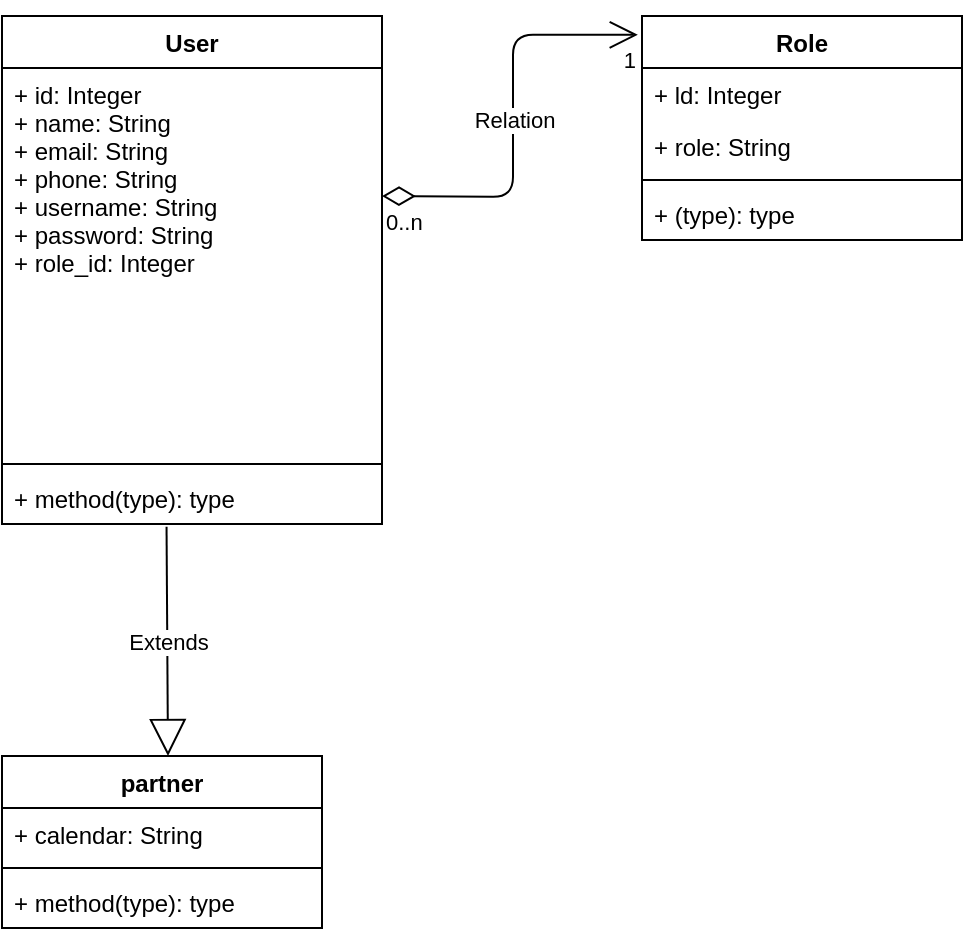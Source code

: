 <mxfile version="15.3.2" type="github">
  <diagram id="sliqrcAs1K_b2UE7N917" name="Page-1">
    <mxGraphModel dx="931" dy="555" grid="1" gridSize="10" guides="1" tooltips="1" connect="1" arrows="1" fold="1" page="1" pageScale="1" pageWidth="827" pageHeight="1169" math="0" shadow="0">
      <root>
        <mxCell id="0" />
        <mxCell id="1" parent="0" />
        <mxCell id="e4OVQBx6IscHMzTcZqmk-5" value="User" style="swimlane;fontStyle=1;align=center;verticalAlign=top;childLayout=stackLayout;horizontal=1;startSize=26;horizontalStack=0;resizeParent=1;resizeParentMax=0;resizeLast=0;collapsible=1;marginBottom=0;" vertex="1" parent="1">
          <mxGeometry x="90" y="70" width="190" height="254" as="geometry">
            <mxRectangle x="90" y="70" width="60" height="26" as="alternateBounds" />
          </mxGeometry>
        </mxCell>
        <mxCell id="e4OVQBx6IscHMzTcZqmk-6" value="+ id: Integer&#xa;+ name: String&#xa;+ email: String&#xa;+ phone: String&#xa;+ username: String&#xa;+ password: String&#xa;+ role_id: Integer" style="text;strokeColor=none;fillColor=none;align=left;verticalAlign=top;spacingLeft=4;spacingRight=4;overflow=hidden;rotatable=0;points=[[0,0.5],[1,0.5]];portConstraint=eastwest;" vertex="1" parent="e4OVQBx6IscHMzTcZqmk-5">
          <mxGeometry y="26" width="190" height="194" as="geometry" />
        </mxCell>
        <mxCell id="e4OVQBx6IscHMzTcZqmk-7" value="" style="line;strokeWidth=1;fillColor=none;align=left;verticalAlign=middle;spacingTop=-1;spacingLeft=3;spacingRight=3;rotatable=0;labelPosition=right;points=[];portConstraint=eastwest;" vertex="1" parent="e4OVQBx6IscHMzTcZqmk-5">
          <mxGeometry y="220" width="190" height="8" as="geometry" />
        </mxCell>
        <mxCell id="e4OVQBx6IscHMzTcZqmk-8" value="+ method(type): type" style="text;strokeColor=none;fillColor=none;align=left;verticalAlign=top;spacingLeft=4;spacingRight=4;overflow=hidden;rotatable=0;points=[[0,0.5],[1,0.5]];portConstraint=eastwest;" vertex="1" parent="e4OVQBx6IscHMzTcZqmk-5">
          <mxGeometry y="228" width="190" height="26" as="geometry" />
        </mxCell>
        <mxCell id="e4OVQBx6IscHMzTcZqmk-12" value="Extends" style="endArrow=block;endSize=16;endFill=0;html=1;exitX=0.433;exitY=1.051;exitDx=0;exitDy=0;exitPerimeter=0;" edge="1" parent="1" source="e4OVQBx6IscHMzTcZqmk-8">
          <mxGeometry width="160" relative="1" as="geometry">
            <mxPoint x="173" y="330" as="sourcePoint" />
            <mxPoint x="173" y="440" as="targetPoint" />
          </mxGeometry>
        </mxCell>
        <mxCell id="e4OVQBx6IscHMzTcZqmk-13" value="Role" style="swimlane;fontStyle=1;align=center;verticalAlign=top;childLayout=stackLayout;horizontal=1;startSize=26;horizontalStack=0;resizeParent=1;resizeParentMax=0;resizeLast=0;collapsible=1;marginBottom=0;" vertex="1" parent="1">
          <mxGeometry x="410" y="70" width="160" height="112" as="geometry" />
        </mxCell>
        <mxCell id="e4OVQBx6IscHMzTcZqmk-14" value="+ ld: Integer" style="text;strokeColor=none;fillColor=none;align=left;verticalAlign=top;spacingLeft=4;spacingRight=4;overflow=hidden;rotatable=0;points=[[0,0.5],[1,0.5]];portConstraint=eastwest;" vertex="1" parent="e4OVQBx6IscHMzTcZqmk-13">
          <mxGeometry y="26" width="160" height="26" as="geometry" />
        </mxCell>
        <mxCell id="e4OVQBx6IscHMzTcZqmk-20" value="+ role: String" style="text;strokeColor=none;fillColor=none;align=left;verticalAlign=top;spacingLeft=4;spacingRight=4;overflow=hidden;rotatable=0;points=[[0,0.5],[1,0.5]];portConstraint=eastwest;" vertex="1" parent="e4OVQBx6IscHMzTcZqmk-13">
          <mxGeometry y="52" width="160" height="26" as="geometry" />
        </mxCell>
        <mxCell id="e4OVQBx6IscHMzTcZqmk-15" value="" style="line;strokeWidth=1;fillColor=none;align=left;verticalAlign=middle;spacingTop=-1;spacingLeft=3;spacingRight=3;rotatable=0;labelPosition=right;points=[];portConstraint=eastwest;" vertex="1" parent="e4OVQBx6IscHMzTcZqmk-13">
          <mxGeometry y="78" width="160" height="8" as="geometry" />
        </mxCell>
        <mxCell id="e4OVQBx6IscHMzTcZqmk-16" value="+ (type): type" style="text;strokeColor=none;fillColor=none;align=left;verticalAlign=top;spacingLeft=4;spacingRight=4;overflow=hidden;rotatable=0;points=[[0,0.5],[1,0.5]];portConstraint=eastwest;" vertex="1" parent="e4OVQBx6IscHMzTcZqmk-13">
          <mxGeometry y="86" width="160" height="26" as="geometry" />
        </mxCell>
        <mxCell id="e4OVQBx6IscHMzTcZqmk-27" value="Relation" style="endArrow=open;html=1;endSize=12;startArrow=diamondThin;startSize=14;startFill=0;edgeStyle=orthogonalEdgeStyle;entryX=-0.013;entryY=0.084;entryDx=0;entryDy=0;entryPerimeter=0;" edge="1" parent="1" target="e4OVQBx6IscHMzTcZqmk-13">
          <mxGeometry relative="1" as="geometry">
            <mxPoint x="280" y="160" as="sourcePoint" />
            <mxPoint x="440" y="160" as="targetPoint" />
          </mxGeometry>
        </mxCell>
        <mxCell id="e4OVQBx6IscHMzTcZqmk-28" value="0..n" style="edgeLabel;resizable=0;html=1;align=left;verticalAlign=top;" connectable="0" vertex="1" parent="e4OVQBx6IscHMzTcZqmk-27">
          <mxGeometry x="-1" relative="1" as="geometry" />
        </mxCell>
        <mxCell id="e4OVQBx6IscHMzTcZqmk-29" value="1" style="edgeLabel;resizable=0;html=1;align=right;verticalAlign=top;" connectable="0" vertex="1" parent="e4OVQBx6IscHMzTcZqmk-27">
          <mxGeometry x="1" relative="1" as="geometry" />
        </mxCell>
        <mxCell id="e4OVQBx6IscHMzTcZqmk-30" value="partner" style="swimlane;fontStyle=1;align=center;verticalAlign=top;childLayout=stackLayout;horizontal=1;startSize=26;horizontalStack=0;resizeParent=1;resizeParentMax=0;resizeLast=0;collapsible=1;marginBottom=0;" vertex="1" parent="1">
          <mxGeometry x="90" y="440" width="160" height="86" as="geometry" />
        </mxCell>
        <mxCell id="e4OVQBx6IscHMzTcZqmk-31" value="+ calendar: String" style="text;strokeColor=none;fillColor=none;align=left;verticalAlign=top;spacingLeft=4;spacingRight=4;overflow=hidden;rotatable=0;points=[[0,0.5],[1,0.5]];portConstraint=eastwest;" vertex="1" parent="e4OVQBx6IscHMzTcZqmk-30">
          <mxGeometry y="26" width="160" height="26" as="geometry" />
        </mxCell>
        <mxCell id="e4OVQBx6IscHMzTcZqmk-32" value="" style="line;strokeWidth=1;fillColor=none;align=left;verticalAlign=middle;spacingTop=-1;spacingLeft=3;spacingRight=3;rotatable=0;labelPosition=right;points=[];portConstraint=eastwest;" vertex="1" parent="e4OVQBx6IscHMzTcZqmk-30">
          <mxGeometry y="52" width="160" height="8" as="geometry" />
        </mxCell>
        <mxCell id="e4OVQBx6IscHMzTcZqmk-33" value="+ method(type): type" style="text;strokeColor=none;fillColor=none;align=left;verticalAlign=top;spacingLeft=4;spacingRight=4;overflow=hidden;rotatable=0;points=[[0,0.5],[1,0.5]];portConstraint=eastwest;" vertex="1" parent="e4OVQBx6IscHMzTcZqmk-30">
          <mxGeometry y="60" width="160" height="26" as="geometry" />
        </mxCell>
      </root>
    </mxGraphModel>
  </diagram>
</mxfile>
